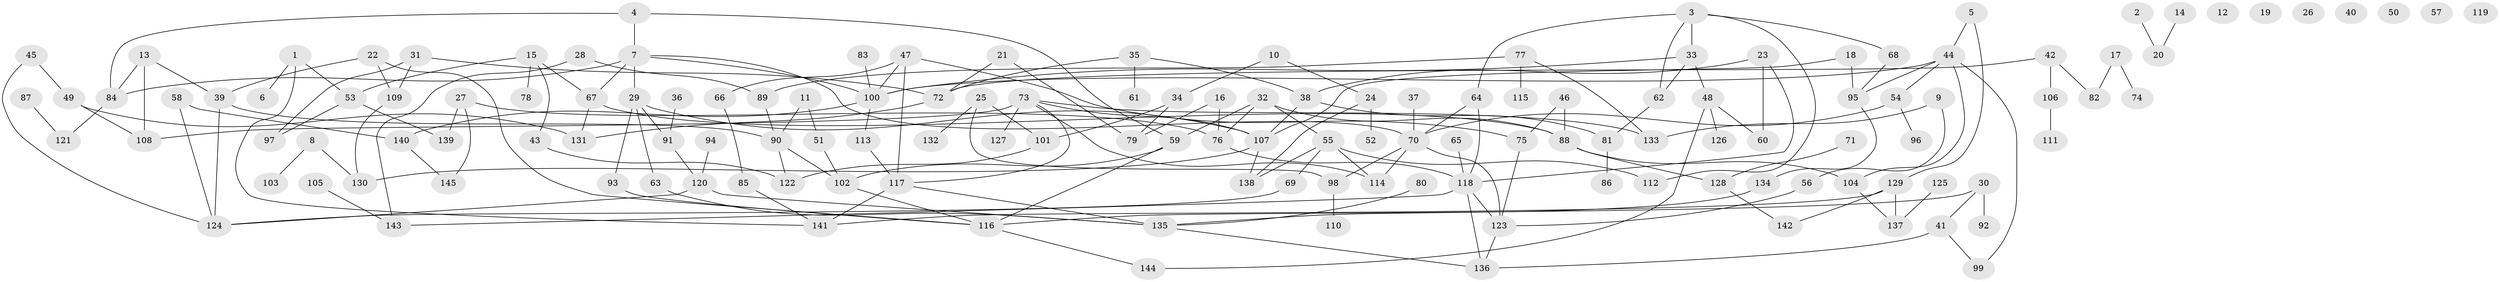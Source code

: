 // coarse degree distribution, {2: 0.2361111111111111, 1: 0.20833333333333334, 7: 0.027777777777777776, 15: 0.013888888888888888, 10: 0.05555555555555555, 3: 0.1527777777777778, 0: 0.09722222222222222, 4: 0.08333333333333333, 6: 0.041666666666666664, 5: 0.05555555555555555, 11: 0.013888888888888888, 8: 0.013888888888888888}
// Generated by graph-tools (version 1.1) at 2025/16/03/04/25 18:16:47]
// undirected, 145 vertices, 195 edges
graph export_dot {
graph [start="1"]
  node [color=gray90,style=filled];
  1;
  2;
  3;
  4;
  5;
  6;
  7;
  8;
  9;
  10;
  11;
  12;
  13;
  14;
  15;
  16;
  17;
  18;
  19;
  20;
  21;
  22;
  23;
  24;
  25;
  26;
  27;
  28;
  29;
  30;
  31;
  32;
  33;
  34;
  35;
  36;
  37;
  38;
  39;
  40;
  41;
  42;
  43;
  44;
  45;
  46;
  47;
  48;
  49;
  50;
  51;
  52;
  53;
  54;
  55;
  56;
  57;
  58;
  59;
  60;
  61;
  62;
  63;
  64;
  65;
  66;
  67;
  68;
  69;
  70;
  71;
  72;
  73;
  74;
  75;
  76;
  77;
  78;
  79;
  80;
  81;
  82;
  83;
  84;
  85;
  86;
  87;
  88;
  89;
  90;
  91;
  92;
  93;
  94;
  95;
  96;
  97;
  98;
  99;
  100;
  101;
  102;
  103;
  104;
  105;
  106;
  107;
  108;
  109;
  110;
  111;
  112;
  113;
  114;
  115;
  116;
  117;
  118;
  119;
  120;
  121;
  122;
  123;
  124;
  125;
  126;
  127;
  128;
  129;
  130;
  131;
  132;
  133;
  134;
  135;
  136;
  137;
  138;
  139;
  140;
  141;
  142;
  143;
  144;
  145;
  1 -- 6;
  1 -- 53;
  1 -- 141;
  2 -- 20;
  3 -- 33;
  3 -- 62;
  3 -- 64;
  3 -- 68;
  3 -- 112;
  4 -- 7;
  4 -- 59;
  4 -- 84;
  5 -- 44;
  5 -- 129;
  7 -- 29;
  7 -- 67;
  7 -- 70;
  7 -- 84;
  7 -- 100;
  8 -- 103;
  8 -- 130;
  9 -- 56;
  9 -- 133;
  10 -- 24;
  10 -- 34;
  11 -- 51;
  11 -- 90;
  13 -- 39;
  13 -- 84;
  13 -- 108;
  14 -- 20;
  15 -- 43;
  15 -- 53;
  15 -- 67;
  15 -- 78;
  16 -- 76;
  16 -- 79;
  17 -- 74;
  17 -- 82;
  18 -- 95;
  18 -- 107;
  21 -- 72;
  21 -- 79;
  22 -- 39;
  22 -- 109;
  22 -- 116;
  23 -- 38;
  23 -- 60;
  23 -- 118;
  24 -- 52;
  24 -- 138;
  25 -- 98;
  25 -- 101;
  25 -- 132;
  27 -- 76;
  27 -- 139;
  27 -- 145;
  28 -- 89;
  28 -- 143;
  29 -- 63;
  29 -- 91;
  29 -- 93;
  29 -- 107;
  30 -- 41;
  30 -- 92;
  30 -- 116;
  31 -- 72;
  31 -- 97;
  31 -- 109;
  32 -- 55;
  32 -- 59;
  32 -- 76;
  32 -- 88;
  33 -- 48;
  33 -- 62;
  33 -- 100;
  34 -- 79;
  34 -- 101;
  35 -- 38;
  35 -- 61;
  35 -- 72;
  36 -- 91;
  37 -- 70;
  38 -- 81;
  38 -- 107;
  39 -- 90;
  39 -- 124;
  41 -- 99;
  41 -- 136;
  42 -- 72;
  42 -- 82;
  42 -- 106;
  43 -- 122;
  44 -- 54;
  44 -- 95;
  44 -- 99;
  44 -- 100;
  44 -- 104;
  45 -- 49;
  45 -- 124;
  46 -- 75;
  46 -- 88;
  47 -- 66;
  47 -- 75;
  47 -- 100;
  47 -- 117;
  48 -- 60;
  48 -- 126;
  48 -- 144;
  49 -- 108;
  49 -- 131;
  51 -- 102;
  53 -- 97;
  53 -- 139;
  54 -- 70;
  54 -- 96;
  55 -- 69;
  55 -- 112;
  55 -- 114;
  55 -- 138;
  56 -- 123;
  58 -- 124;
  58 -- 140;
  59 -- 102;
  59 -- 116;
  62 -- 81;
  63 -- 135;
  64 -- 70;
  64 -- 118;
  65 -- 118;
  66 -- 85;
  67 -- 88;
  67 -- 131;
  68 -- 95;
  69 -- 124;
  70 -- 98;
  70 -- 114;
  70 -- 123;
  71 -- 128;
  72 -- 131;
  73 -- 107;
  73 -- 108;
  73 -- 114;
  73 -- 117;
  73 -- 127;
  73 -- 133;
  75 -- 123;
  76 -- 118;
  77 -- 89;
  77 -- 115;
  77 -- 133;
  80 -- 135;
  81 -- 86;
  83 -- 100;
  84 -- 121;
  85 -- 141;
  87 -- 121;
  88 -- 104;
  88 -- 128;
  89 -- 90;
  90 -- 102;
  90 -- 122;
  91 -- 120;
  93 -- 116;
  94 -- 120;
  95 -- 134;
  98 -- 110;
  100 -- 113;
  100 -- 140;
  101 -- 122;
  102 -- 116;
  104 -- 137;
  105 -- 143;
  106 -- 111;
  107 -- 130;
  107 -- 138;
  109 -- 130;
  113 -- 117;
  116 -- 144;
  117 -- 135;
  117 -- 141;
  118 -- 123;
  118 -- 136;
  118 -- 143;
  120 -- 124;
  120 -- 135;
  123 -- 136;
  125 -- 137;
  128 -- 142;
  129 -- 137;
  129 -- 141;
  129 -- 142;
  134 -- 135;
  135 -- 136;
  140 -- 145;
}
